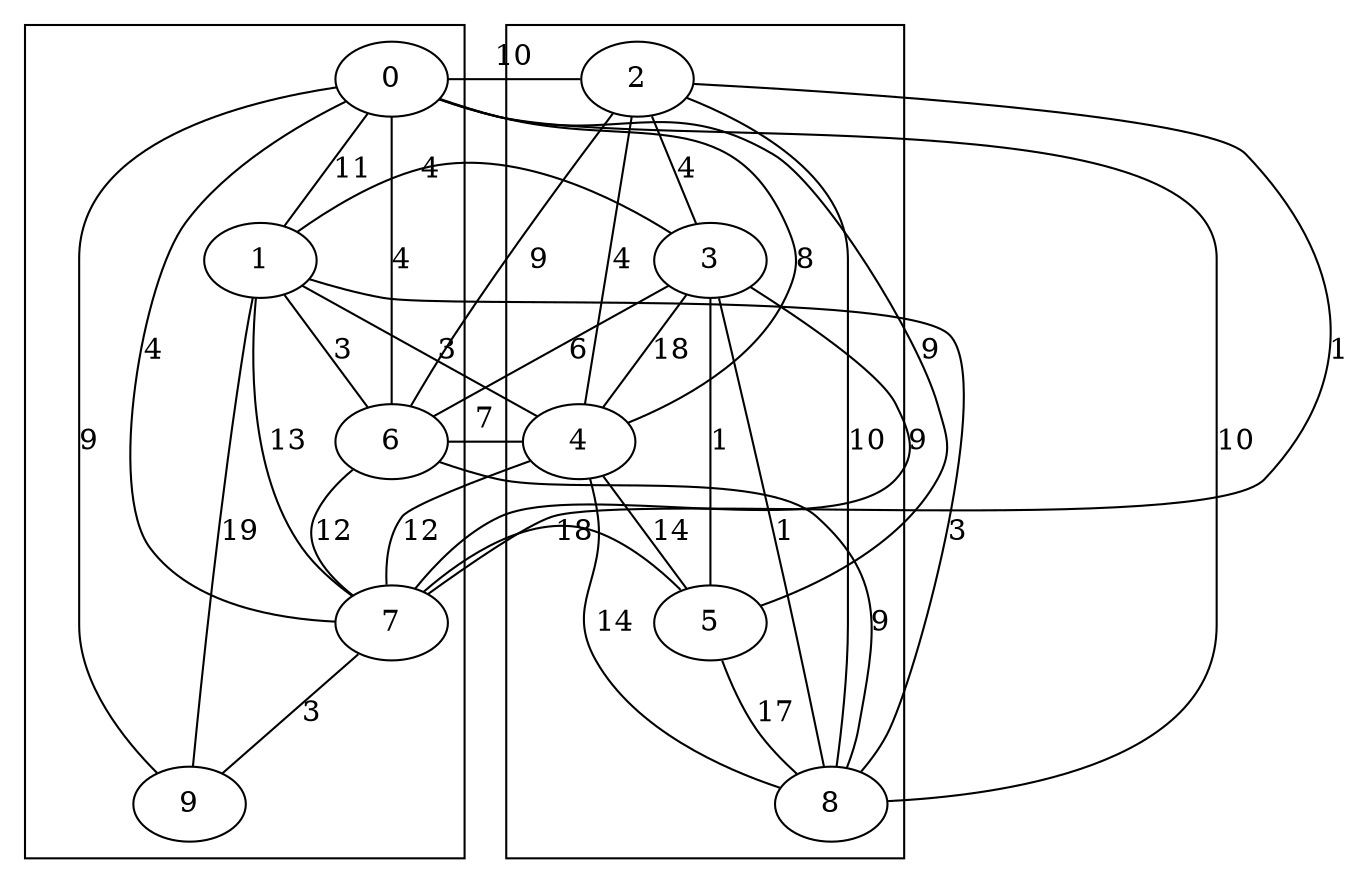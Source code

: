 strict graph  {
0;
1;
2;
3;
4;
5;
6;
7;
8;
9;
0 -- 1  [label=11];
0 -- 2  [label=10];
0 -- 4  [label=8];
0 -- 5  [label=9];
0 -- 6  [label=4];
0 -- 7  [label=4];
0 -- 8  [label=10];
0 -- 9  [label=9];
1 -- 3  [label=4];
1 -- 4  [label=3];
1 -- 6  [label=3];
1 -- 7  [label=13];
1 -- 8  [label=3];
1 -- 9  [label=19];
2 -- 3  [label=4];
2 -- 4  [label=4];
2 -- 6  [label=9];
2 -- 7  [label=1];
2 -- 8  [label=10];
3 -- 4  [label=18];
3 -- 5  [label=1];
3 -- 6  [label=6];
3 -- 7  [label=9];
3 -- 8  [label=1];
4 -- 5  [label=14];
4 -- 6  [label=7];
4 -- 7  [label=12];
4 -- 8  [label=14];
5 -- 7  [label=18];
5 -- 8  [label=17];
6 -- 7  [label=12];
6 -- 8  [label=9];
7 -- 9  [label=3];
subgraph cluster_A {
0 -- 1;
1 -- 6;
6 -- 7;
7 -- 9;
}

subgraph cluster_B {
2 -- 3;
3 -- 4;
4 -- 5;
5 -- 8;
}

}
